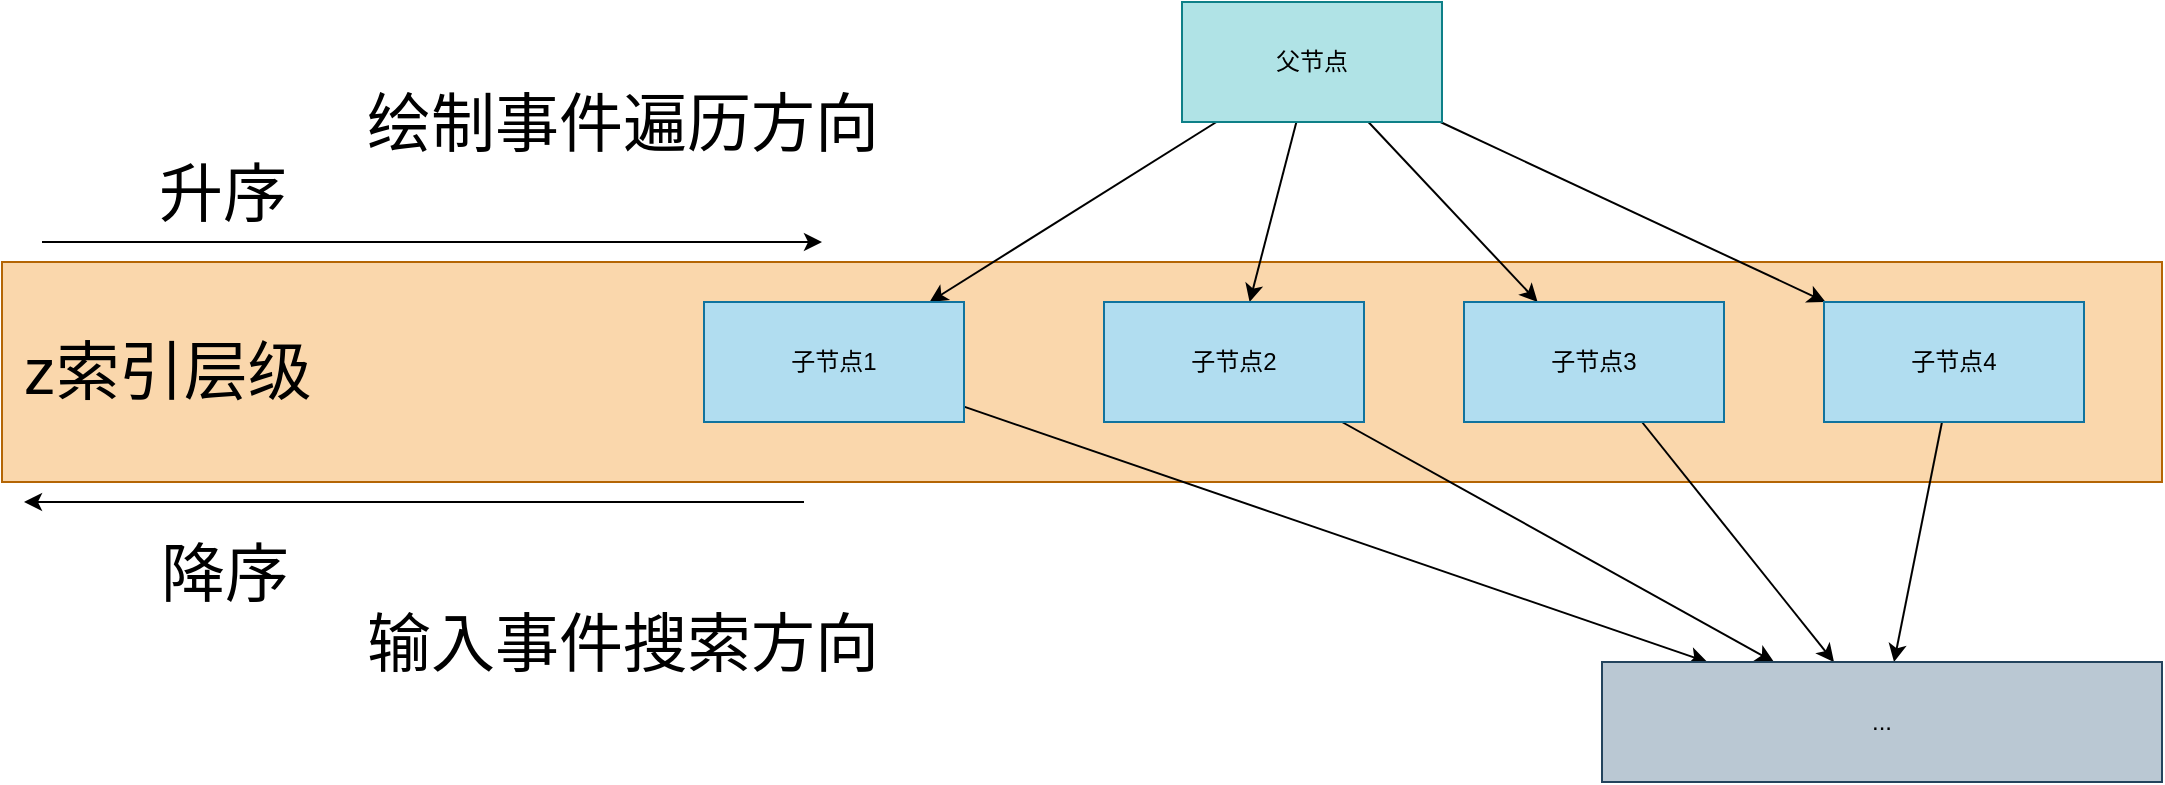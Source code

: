 <mxfile>
    <diagram id="3LwyeswKtfdciXip2lMu" name="第 1 页">
        <mxGraphModel dx="1275" dy="434" grid="1" gridSize="10" guides="1" tooltips="1" connect="1" arrows="1" fold="1" page="1" pageScale="1" pageWidth="1169" pageHeight="827" math="0" shadow="0">
            <root>
                <mxCell id="0"/>
                <mxCell id="1" parent="0"/>
                <mxCell id="22" value="&lt;font style=&quot;font-size: 32px;&quot;&gt;&amp;nbsp;z索引层级&lt;/font&gt;" style="rounded=0;whiteSpace=wrap;html=1;align=left;fillColor=#fad7ac;strokeColor=#b46504;" vertex="1" parent="1">
                    <mxGeometry x="50" y="340" width="1080" height="110" as="geometry"/>
                </mxCell>
                <mxCell id="11" style="edgeStyle=none;html=1;" edge="1" parent="1" source="2" target="3">
                    <mxGeometry relative="1" as="geometry"/>
                </mxCell>
                <mxCell id="12" style="edgeStyle=none;html=1;" edge="1" parent="1" source="2" target="4">
                    <mxGeometry relative="1" as="geometry"/>
                </mxCell>
                <mxCell id="13" style="edgeStyle=none;html=1;" edge="1" parent="1" source="2" target="5">
                    <mxGeometry relative="1" as="geometry"/>
                </mxCell>
                <mxCell id="14" style="edgeStyle=none;html=1;" edge="1" parent="1" source="2" target="6">
                    <mxGeometry relative="1" as="geometry"/>
                </mxCell>
                <mxCell id="2" value="父节点" style="rounded=0;whiteSpace=wrap;html=1;fillColor=#b0e3e6;strokeColor=#0e8088;" vertex="1" parent="1">
                    <mxGeometry x="640" y="210" width="130" height="60" as="geometry"/>
                </mxCell>
                <mxCell id="29" style="edgeStyle=none;html=1;fontSize=48;" edge="1" parent="1" source="3" target="10">
                    <mxGeometry relative="1" as="geometry"/>
                </mxCell>
                <mxCell id="3" value="子节点1" style="rounded=0;whiteSpace=wrap;html=1;fillColor=#b1ddf0;strokeColor=#10739e;" vertex="1" parent="1">
                    <mxGeometry x="401" y="360" width="130" height="60" as="geometry"/>
                </mxCell>
                <mxCell id="21" style="edgeStyle=none;html=1;" edge="1" parent="1" source="4" target="10">
                    <mxGeometry relative="1" as="geometry"/>
                </mxCell>
                <mxCell id="4" value="子节点2" style="rounded=0;whiteSpace=wrap;html=1;fillColor=#b1ddf0;strokeColor=#10739e;" vertex="1" parent="1">
                    <mxGeometry x="601" y="360" width="130" height="60" as="geometry"/>
                </mxCell>
                <mxCell id="19" style="edgeStyle=none;html=1;" edge="1" parent="1" source="5" target="10">
                    <mxGeometry relative="1" as="geometry"/>
                </mxCell>
                <mxCell id="5" value="子节点3" style="rounded=0;whiteSpace=wrap;html=1;fillColor=#b1ddf0;strokeColor=#10739e;" vertex="1" parent="1">
                    <mxGeometry x="781" y="360" width="130" height="60" as="geometry"/>
                </mxCell>
                <mxCell id="20" style="edgeStyle=none;html=1;" edge="1" parent="1" source="6" target="10">
                    <mxGeometry relative="1" as="geometry"/>
                </mxCell>
                <mxCell id="6" value="子节点4" style="rounded=0;whiteSpace=wrap;html=1;fillColor=#b1ddf0;strokeColor=#10739e;" vertex="1" parent="1">
                    <mxGeometry x="961" y="360" width="130" height="60" as="geometry"/>
                </mxCell>
                <mxCell id="10" value="..." style="rounded=0;whiteSpace=wrap;html=1;fillColor=#bac8d3;strokeColor=#23445d;" vertex="1" parent="1">
                    <mxGeometry x="850" y="540" width="280" height="60" as="geometry"/>
                </mxCell>
                <mxCell id="23" value="" style="endArrow=classic;html=1;fontSize=48;" edge="1" parent="1">
                    <mxGeometry width="50" height="50" relative="1" as="geometry">
                        <mxPoint x="451" y="460" as="sourcePoint"/>
                        <mxPoint x="61" y="460" as="targetPoint"/>
                    </mxGeometry>
                </mxCell>
                <mxCell id="24" value="&lt;font style=&quot;font-size: 32px;&quot;&gt;降序&lt;/font&gt;" style="edgeLabel;html=1;align=center;verticalAlign=middle;resizable=0;points=[];fontSize=48;" vertex="1" connectable="0" parent="23">
                    <mxGeometry x="-0.085" y="-3" relative="1" as="geometry">
                        <mxPoint x="-112" y="33" as="offset"/>
                    </mxGeometry>
                </mxCell>
                <mxCell id="25" value="" style="endArrow=classic;html=1;fontSize=48;" edge="1" parent="1">
                    <mxGeometry width="50" height="50" relative="1" as="geometry">
                        <mxPoint x="70" y="330" as="sourcePoint"/>
                        <mxPoint x="460" y="330" as="targetPoint"/>
                    </mxGeometry>
                </mxCell>
                <mxCell id="26" value="&lt;font style=&quot;font-size: 32px;&quot;&gt;升序&lt;/font&gt;" style="edgeLabel;html=1;align=center;verticalAlign=middle;resizable=0;points=[];fontSize=48;" vertex="1" connectable="0" parent="25">
                    <mxGeometry x="-0.085" y="-3" relative="1" as="geometry">
                        <mxPoint x="-89" y="-33" as="offset"/>
                    </mxGeometry>
                </mxCell>
                <mxCell id="27" value="&lt;font style=&quot;font-size: 32px;&quot;&gt;绘制事件遍历方向&lt;/font&gt;" style="text;html=1;align=center;verticalAlign=middle;resizable=0;points=[];autosize=1;strokeColor=none;fillColor=none;fontSize=48;" vertex="1" parent="1">
                    <mxGeometry x="220" y="230" width="280" height="70" as="geometry"/>
                </mxCell>
                <mxCell id="28" value="&lt;font style=&quot;font-size: 32px;&quot;&gt;输入事件搜索方向&lt;/font&gt;" style="text;html=1;align=center;verticalAlign=middle;resizable=0;points=[];autosize=1;strokeColor=none;fillColor=none;fontSize=48;" vertex="1" parent="1">
                    <mxGeometry x="220" y="490" width="280" height="70" as="geometry"/>
                </mxCell>
            </root>
        </mxGraphModel>
    </diagram>
</mxfile>